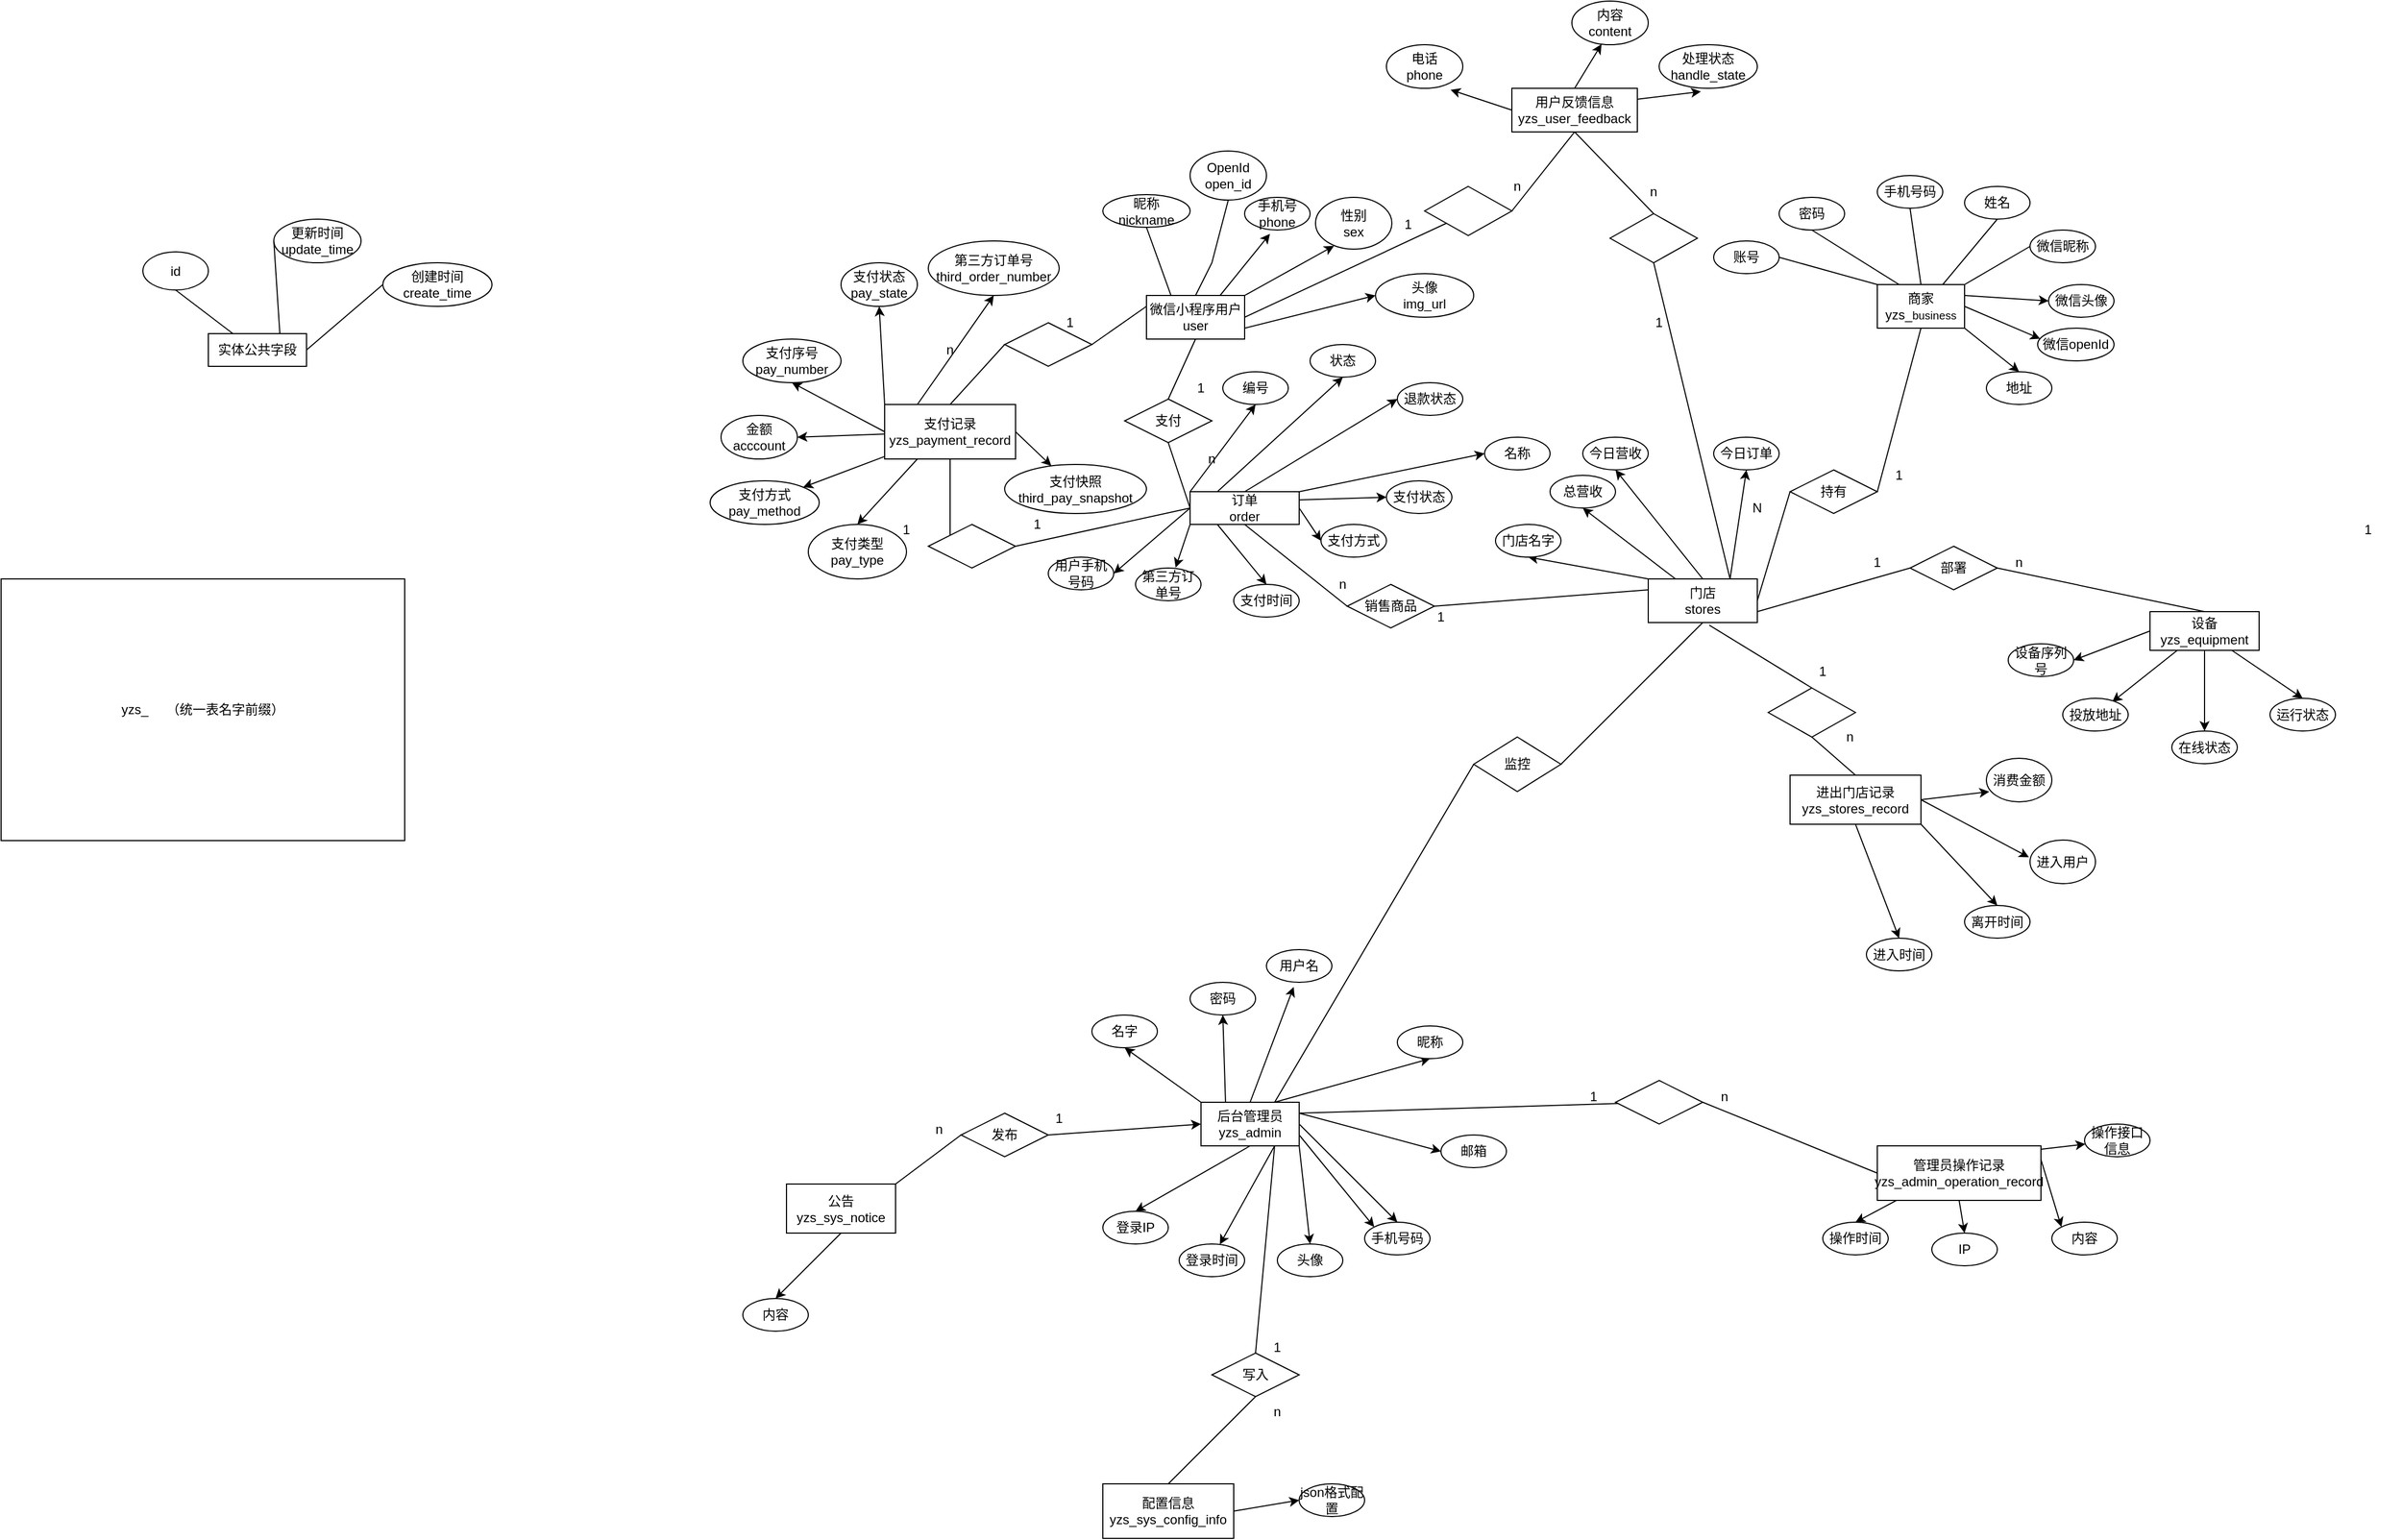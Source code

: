 <mxfile version="20.8.16" type="github">
  <diagram name="第 1 页" id="A3p9L7lCMfjLEqMclQ3G">
    <mxGraphModel dx="2515" dy="1539" grid="1" gridSize="10" guides="1" tooltips="1" connect="1" arrows="1" fold="1" page="1" pageScale="1" pageWidth="827" pageHeight="1169" math="0" shadow="0">
      <root>
        <mxCell id="0" />
        <mxCell id="1" parent="0" />
        <mxCell id="VAMhr6aVbt7RXQ_tJz3F-37" style="edgeStyle=none;rounded=0;orthogonalLoop=1;jettySize=auto;html=1;exitX=0.75;exitY=0;exitDx=0;exitDy=0;entryX=0.387;entryY=1.115;entryDx=0;entryDy=0;entryPerimeter=0;" edge="1" parent="1" source="B8yuCN5iTN1aVtVMiVQH-1" target="VAMhr6aVbt7RXQ_tJz3F-36">
          <mxGeometry relative="1" as="geometry" />
        </mxCell>
        <mxCell id="VAMhr6aVbt7RXQ_tJz3F-39" style="edgeStyle=none;rounded=0;orthogonalLoop=1;jettySize=auto;html=1;exitX=1;exitY=0.75;exitDx=0;exitDy=0;entryX=0;entryY=0.5;entryDx=0;entryDy=0;" edge="1" parent="1" source="B8yuCN5iTN1aVtVMiVQH-1" target="VAMhr6aVbt7RXQ_tJz3F-38">
          <mxGeometry relative="1" as="geometry" />
        </mxCell>
        <mxCell id="VAMhr6aVbt7RXQ_tJz3F-41" style="edgeStyle=none;rounded=0;orthogonalLoop=1;jettySize=auto;html=1;exitX=1;exitY=0;exitDx=0;exitDy=0;entryX=0.242;entryY=0.937;entryDx=0;entryDy=0;entryPerimeter=0;" edge="1" parent="1" source="B8yuCN5iTN1aVtVMiVQH-1" target="VAMhr6aVbt7RXQ_tJz3F-40">
          <mxGeometry relative="1" as="geometry" />
        </mxCell>
        <mxCell id="B8yuCN5iTN1aVtVMiVQH-1" value="微信小程序用户&lt;br&gt;user" style="rounded=0;whiteSpace=wrap;html=1;" parent="1" vertex="1">
          <mxGeometry y="130" width="90" height="40" as="geometry" />
        </mxCell>
        <mxCell id="B8yuCN5iTN1aVtVMiVQH-80" style="edgeStyle=none;rounded=0;orthogonalLoop=1;jettySize=auto;html=1;exitX=1;exitY=0.25;exitDx=0;exitDy=0;entryX=0;entryY=0.5;entryDx=0;entryDy=0;" parent="1" source="B8yuCN5iTN1aVtVMiVQH-3" target="B8yuCN5iTN1aVtVMiVQH-75" edge="1">
          <mxGeometry relative="1" as="geometry" />
        </mxCell>
        <mxCell id="B8yuCN5iTN1aVtVMiVQH-81" style="edgeStyle=none;rounded=0;orthogonalLoop=1;jettySize=auto;html=1;exitX=1;exitY=0.5;exitDx=0;exitDy=0;entryX=0.033;entryY=0.323;entryDx=0;entryDy=0;entryPerimeter=0;" parent="1" source="B8yuCN5iTN1aVtVMiVQH-3" target="B8yuCN5iTN1aVtVMiVQH-76" edge="1">
          <mxGeometry relative="1" as="geometry" />
        </mxCell>
        <mxCell id="B8yuCN5iTN1aVtVMiVQH-82" style="edgeStyle=none;rounded=0;orthogonalLoop=1;jettySize=auto;html=1;exitX=1;exitY=1;exitDx=0;exitDy=0;entryX=0.5;entryY=0;entryDx=0;entryDy=0;" parent="1" source="B8yuCN5iTN1aVtVMiVQH-3" target="B8yuCN5iTN1aVtVMiVQH-77" edge="1">
          <mxGeometry relative="1" as="geometry" />
        </mxCell>
        <mxCell id="B8yuCN5iTN1aVtVMiVQH-3" value="商家&lt;br&gt;yzs_&lt;span style=&quot;font-size: 10.286px;&quot;&gt;business&lt;/span&gt;" style="rounded=0;whiteSpace=wrap;html=1;" parent="1" vertex="1">
          <mxGeometry x="670" y="120" width="80" height="40" as="geometry" />
        </mxCell>
        <mxCell id="B8yuCN5iTN1aVtVMiVQH-83" style="edgeStyle=none;rounded=0;orthogonalLoop=1;jettySize=auto;html=1;exitX=0;exitY=0;exitDx=0;exitDy=0;entryX=0.5;entryY=1;entryDx=0;entryDy=0;" parent="1" source="B8yuCN5iTN1aVtVMiVQH-4" target="B8yuCN5iTN1aVtVMiVQH-84" edge="1">
          <mxGeometry relative="1" as="geometry">
            <mxPoint x="370" y="370" as="targetPoint" />
          </mxGeometry>
        </mxCell>
        <mxCell id="B8yuCN5iTN1aVtVMiVQH-85" style="edgeStyle=none;rounded=0;orthogonalLoop=1;jettySize=auto;html=1;exitX=0.25;exitY=0;exitDx=0;exitDy=0;entryX=0.5;entryY=1;entryDx=0;entryDy=0;" parent="1" source="B8yuCN5iTN1aVtVMiVQH-4" target="B8yuCN5iTN1aVtVMiVQH-86" edge="1">
          <mxGeometry relative="1" as="geometry">
            <mxPoint x="430" y="340" as="targetPoint" />
          </mxGeometry>
        </mxCell>
        <mxCell id="B8yuCN5iTN1aVtVMiVQH-88" style="edgeStyle=none;rounded=0;orthogonalLoop=1;jettySize=auto;html=1;exitX=0.5;exitY=0;exitDx=0;exitDy=0;entryX=0.5;entryY=1;entryDx=0;entryDy=0;" parent="1" source="B8yuCN5iTN1aVtVMiVQH-4" target="B8yuCN5iTN1aVtVMiVQH-87" edge="1">
          <mxGeometry relative="1" as="geometry" />
        </mxCell>
        <mxCell id="B8yuCN5iTN1aVtVMiVQH-90" style="edgeStyle=none;rounded=0;orthogonalLoop=1;jettySize=auto;html=1;exitX=0.75;exitY=0;exitDx=0;exitDy=0;entryX=0.5;entryY=1;entryDx=0;entryDy=0;" parent="1" source="B8yuCN5iTN1aVtVMiVQH-4" target="B8yuCN5iTN1aVtVMiVQH-89" edge="1">
          <mxGeometry relative="1" as="geometry" />
        </mxCell>
        <mxCell id="B8yuCN5iTN1aVtVMiVQH-4" value="门店&lt;br&gt;stores" style="rounded=0;whiteSpace=wrap;html=1;" parent="1" vertex="1">
          <mxGeometry x="460" y="390" width="100" height="40" as="geometry" />
        </mxCell>
        <mxCell id="B8yuCN5iTN1aVtVMiVQH-7" value="持有" style="rhombus;whiteSpace=wrap;html=1;" parent="1" vertex="1">
          <mxGeometry x="590" y="290" width="80" height="40" as="geometry" />
        </mxCell>
        <mxCell id="B8yuCN5iTN1aVtVMiVQH-20" value="" style="endArrow=none;html=1;rounded=0;entryX=0.5;entryY=1;entryDx=0;entryDy=0;exitX=1;exitY=0.5;exitDx=0;exitDy=0;" parent="1" source="B8yuCN5iTN1aVtVMiVQH-7" target="B8yuCN5iTN1aVtVMiVQH-3" edge="1">
          <mxGeometry width="50" height="50" relative="1" as="geometry">
            <mxPoint x="380" y="230" as="sourcePoint" />
            <mxPoint x="430" y="180" as="targetPoint" />
          </mxGeometry>
        </mxCell>
        <mxCell id="B8yuCN5iTN1aVtVMiVQH-21" value="" style="endArrow=none;html=1;rounded=0;entryX=0;entryY=0.5;entryDx=0;entryDy=0;exitX=1;exitY=0.5;exitDx=0;exitDy=0;" parent="1" source="B8yuCN5iTN1aVtVMiVQH-4" target="B8yuCN5iTN1aVtVMiVQH-7" edge="1">
          <mxGeometry width="50" height="50" relative="1" as="geometry">
            <mxPoint x="380" y="440" as="sourcePoint" />
            <mxPoint x="430" y="390" as="targetPoint" />
          </mxGeometry>
        </mxCell>
        <mxCell id="B8yuCN5iTN1aVtVMiVQH-22" value="1" style="text;html=1;strokeColor=none;fillColor=none;align=center;verticalAlign=middle;whiteSpace=wrap;rounded=0;" parent="1" vertex="1">
          <mxGeometry x="670" y="280" width="40" height="30" as="geometry" />
        </mxCell>
        <mxCell id="B8yuCN5iTN1aVtVMiVQH-23" value="N" style="text;html=1;strokeColor=none;fillColor=none;align=center;verticalAlign=middle;whiteSpace=wrap;rounded=0;" parent="1" vertex="1">
          <mxGeometry x="530" y="310" width="60" height="30" as="geometry" />
        </mxCell>
        <mxCell id="B8yuCN5iTN1aVtVMiVQH-257" style="edgeStyle=none;rounded=0;orthogonalLoop=1;jettySize=auto;html=1;exitX=0;exitY=0.5;exitDx=0;exitDy=0;entryX=1;entryY=0.5;entryDx=0;entryDy=0;" parent="1" source="B8yuCN5iTN1aVtVMiVQH-25" target="B8yuCN5iTN1aVtVMiVQH-254" edge="1">
          <mxGeometry relative="1" as="geometry" />
        </mxCell>
        <mxCell id="B8yuCN5iTN1aVtVMiVQH-258" style="edgeStyle=none;rounded=0;orthogonalLoop=1;jettySize=auto;html=1;exitX=0.25;exitY=1;exitDx=0;exitDy=0;entryX=0.756;entryY=0.111;entryDx=0;entryDy=0;entryPerimeter=0;" parent="1" source="B8yuCN5iTN1aVtVMiVQH-25" target="B8yuCN5iTN1aVtVMiVQH-255" edge="1">
          <mxGeometry relative="1" as="geometry" />
        </mxCell>
        <mxCell id="B8yuCN5iTN1aVtVMiVQH-259" style="edgeStyle=none;rounded=0;orthogonalLoop=1;jettySize=auto;html=1;entryX=0.5;entryY=0;entryDx=0;entryDy=0;" parent="1" source="B8yuCN5iTN1aVtVMiVQH-25" target="B8yuCN5iTN1aVtVMiVQH-256" edge="1">
          <mxGeometry relative="1" as="geometry" />
        </mxCell>
        <mxCell id="VAMhr6aVbt7RXQ_tJz3F-4" style="edgeStyle=none;rounded=0;orthogonalLoop=1;jettySize=auto;html=1;exitX=0.75;exitY=1;exitDx=0;exitDy=0;entryX=0.5;entryY=0;entryDx=0;entryDy=0;" edge="1" parent="1" source="B8yuCN5iTN1aVtVMiVQH-25" target="VAMhr6aVbt7RXQ_tJz3F-3">
          <mxGeometry relative="1" as="geometry" />
        </mxCell>
        <mxCell id="B8yuCN5iTN1aVtVMiVQH-25" value="设备&lt;br&gt;yzs_equipment" style="rounded=0;whiteSpace=wrap;html=1;" parent="1" vertex="1">
          <mxGeometry x="920" y="420" width="100" height="35.5" as="geometry" />
        </mxCell>
        <mxCell id="B8yuCN5iTN1aVtVMiVQH-27" value="部署" style="rhombus;whiteSpace=wrap;html=1;" parent="1" vertex="1">
          <mxGeometry x="700" y="360" width="80" height="40" as="geometry" />
        </mxCell>
        <mxCell id="B8yuCN5iTN1aVtVMiVQH-30" value="1" style="text;html=1;strokeColor=none;fillColor=none;align=center;verticalAlign=middle;whiteSpace=wrap;rounded=0;" parent="1" vertex="1">
          <mxGeometry x="1090" y="330" width="60" height="30" as="geometry" />
        </mxCell>
        <mxCell id="B8yuCN5iTN1aVtVMiVQH-32" value="id&lt;br&gt;" style="ellipse;whiteSpace=wrap;html=1;" parent="1" vertex="1">
          <mxGeometry x="-920" y="90" width="60" height="35" as="geometry" />
        </mxCell>
        <mxCell id="B8yuCN5iTN1aVtVMiVQH-33" style="edgeStyle=none;rounded=0;orthogonalLoop=1;jettySize=auto;html=1;entryX=0.5;entryY=1;entryDx=0;entryDy=0;" parent="1" source="B8yuCN5iTN1aVtVMiVQH-32" target="B8yuCN5iTN1aVtVMiVQH-32" edge="1">
          <mxGeometry relative="1" as="geometry" />
        </mxCell>
        <mxCell id="B8yuCN5iTN1aVtVMiVQH-34" value="" style="endArrow=none;html=1;rounded=0;exitX=0.5;exitY=1;exitDx=0;exitDy=0;entryX=0.25;entryY=0;entryDx=0;entryDy=0;" parent="1" source="B8yuCN5iTN1aVtVMiVQH-32" target="B8yuCN5iTN1aVtVMiVQH-78" edge="1">
          <mxGeometry width="50" height="50" relative="1" as="geometry">
            <mxPoint x="-170" y="185" as="sourcePoint" />
            <mxPoint x="-120" y="135" as="targetPoint" />
          </mxGeometry>
        </mxCell>
        <mxCell id="B8yuCN5iTN1aVtVMiVQH-35" value="昵称&lt;br&gt;nickname" style="ellipse;whiteSpace=wrap;html=1;" parent="1" vertex="1">
          <mxGeometry x="-40" y="37.5" width="80" height="30" as="geometry" />
        </mxCell>
        <mxCell id="B8yuCN5iTN1aVtVMiVQH-36" value="" style="endArrow=none;html=1;rounded=0;exitX=0.25;exitY=0;exitDx=0;exitDy=0;entryX=0.5;entryY=1;entryDx=0;entryDy=0;" parent="1" source="B8yuCN5iTN1aVtVMiVQH-1" edge="1" target="B8yuCN5iTN1aVtVMiVQH-35">
          <mxGeometry width="50" height="50" relative="1" as="geometry">
            <mxPoint x="-40" y="110" as="sourcePoint" />
            <mxPoint x="10" y="60" as="targetPoint" />
          </mxGeometry>
        </mxCell>
        <mxCell id="B8yuCN5iTN1aVtVMiVQH-37" value="OpenId&lt;br&gt;open_id" style="ellipse;whiteSpace=wrap;html=1;" parent="1" vertex="1">
          <mxGeometry x="40" y="-2.5" width="70" height="45" as="geometry" />
        </mxCell>
        <mxCell id="B8yuCN5iTN1aVtVMiVQH-39" value="" style="endArrow=none;html=1;rounded=0;exitX=0.5;exitY=0;exitDx=0;exitDy=0;entryX=0.5;entryY=1;entryDx=0;entryDy=0;" parent="1" source="B8yuCN5iTN1aVtVMiVQH-1" target="B8yuCN5iTN1aVtVMiVQH-37" edge="1">
          <mxGeometry width="50" height="50" relative="1" as="geometry">
            <mxPoint x="37.5" y="150" as="sourcePoint" />
            <mxPoint x="30" y="80" as="targetPoint" />
            <Array as="points">
              <mxPoint x="60" y="100" />
            </Array>
          </mxGeometry>
        </mxCell>
        <mxCell id="B8yuCN5iTN1aVtVMiVQH-45" value="创建时间&lt;br&gt;create_time" style="ellipse;whiteSpace=wrap;html=1;" parent="1" vertex="1">
          <mxGeometry x="-700" y="100" width="100" height="40" as="geometry" />
        </mxCell>
        <mxCell id="B8yuCN5iTN1aVtVMiVQH-46" value="" style="endArrow=none;html=1;rounded=0;exitX=1;exitY=0.5;exitDx=0;exitDy=0;entryX=0;entryY=0.5;entryDx=0;entryDy=0;" parent="1" source="B8yuCN5iTN1aVtVMiVQH-78" target="B8yuCN5iTN1aVtVMiVQH-45" edge="1">
          <mxGeometry width="50" height="50" relative="1" as="geometry">
            <mxPoint x="100" y="70" as="sourcePoint" />
            <mxPoint x="150" y="20" as="targetPoint" />
          </mxGeometry>
        </mxCell>
        <mxCell id="B8yuCN5iTN1aVtVMiVQH-48" value="更新时间&lt;br&gt;update_time" style="ellipse;whiteSpace=wrap;html=1;" parent="1" vertex="1">
          <mxGeometry x="-800" y="60" width="80" height="40" as="geometry" />
        </mxCell>
        <mxCell id="B8yuCN5iTN1aVtVMiVQH-49" value="" style="endArrow=none;html=1;rounded=0;exitX=0;exitY=0.5;exitDx=0;exitDy=0;entryX=0.75;entryY=1;entryDx=0;entryDy=0;" parent="1" source="B8yuCN5iTN1aVtVMiVQH-48" target="B8yuCN5iTN1aVtVMiVQH-78" edge="1">
          <mxGeometry width="50" height="50" relative="1" as="geometry">
            <mxPoint x="-380" y="215" as="sourcePoint" />
            <mxPoint x="-330" y="165" as="targetPoint" />
          </mxGeometry>
        </mxCell>
        <mxCell id="B8yuCN5iTN1aVtVMiVQH-61" value="账号" style="ellipse;whiteSpace=wrap;html=1;" parent="1" vertex="1">
          <mxGeometry x="520" y="80" width="60" height="30" as="geometry" />
        </mxCell>
        <mxCell id="B8yuCN5iTN1aVtVMiVQH-63" value="" style="endArrow=none;html=1;rounded=0;exitX=1;exitY=0.5;exitDx=0;exitDy=0;entryX=0;entryY=0;entryDx=0;entryDy=0;" parent="1" source="B8yuCN5iTN1aVtVMiVQH-61" target="B8yuCN5iTN1aVtVMiVQH-3" edge="1">
          <mxGeometry width="50" height="50" relative="1" as="geometry">
            <mxPoint x="600" y="100" as="sourcePoint" />
            <mxPoint x="650" y="50" as="targetPoint" />
          </mxGeometry>
        </mxCell>
        <mxCell id="B8yuCN5iTN1aVtVMiVQH-64" value="密码" style="ellipse;whiteSpace=wrap;html=1;" parent="1" vertex="1">
          <mxGeometry x="580" y="40" width="60" height="30" as="geometry" />
        </mxCell>
        <mxCell id="B8yuCN5iTN1aVtVMiVQH-65" value="" style="endArrow=none;html=1;rounded=0;entryX=0.25;entryY=0;entryDx=0;entryDy=0;exitX=0.5;exitY=1;exitDx=0;exitDy=0;" parent="1" source="B8yuCN5iTN1aVtVMiVQH-64" target="B8yuCN5iTN1aVtVMiVQH-3" edge="1">
          <mxGeometry width="50" height="50" relative="1" as="geometry">
            <mxPoint x="630" y="80" as="sourcePoint" />
            <mxPoint x="680" y="20" as="targetPoint" />
          </mxGeometry>
        </mxCell>
        <mxCell id="B8yuCN5iTN1aVtVMiVQH-70" value="手机号码" style="ellipse;whiteSpace=wrap;html=1;" parent="1" vertex="1">
          <mxGeometry x="670" y="20" width="60" height="30" as="geometry" />
        </mxCell>
        <mxCell id="B8yuCN5iTN1aVtVMiVQH-71" value="" style="endArrow=none;html=1;rounded=0;exitX=0.5;exitY=0;exitDx=0;exitDy=0;entryX=0.5;entryY=1;entryDx=0;entryDy=0;" parent="1" source="B8yuCN5iTN1aVtVMiVQH-3" target="B8yuCN5iTN1aVtVMiVQH-70" edge="1">
          <mxGeometry width="50" height="50" relative="1" as="geometry">
            <mxPoint x="650" y="100" as="sourcePoint" />
            <mxPoint x="680" y="60" as="targetPoint" />
          </mxGeometry>
        </mxCell>
        <mxCell id="B8yuCN5iTN1aVtVMiVQH-72" value="姓名" style="ellipse;whiteSpace=wrap;html=1;" parent="1" vertex="1">
          <mxGeometry x="750" y="30" width="60" height="30" as="geometry" />
        </mxCell>
        <mxCell id="B8yuCN5iTN1aVtVMiVQH-73" value="" style="endArrow=none;html=1;rounded=0;exitX=0.75;exitY=0;exitDx=0;exitDy=0;entryX=0.5;entryY=1;entryDx=0;entryDy=0;" parent="1" source="B8yuCN5iTN1aVtVMiVQH-3" target="B8yuCN5iTN1aVtVMiVQH-72" edge="1">
          <mxGeometry width="50" height="50" relative="1" as="geometry">
            <mxPoint x="760" y="140" as="sourcePoint" />
            <mxPoint x="810" y="90" as="targetPoint" />
          </mxGeometry>
        </mxCell>
        <mxCell id="B8yuCN5iTN1aVtVMiVQH-74" value="微信昵称" style="ellipse;whiteSpace=wrap;html=1;" parent="1" vertex="1">
          <mxGeometry x="810" y="70" width="60" height="30" as="geometry" />
        </mxCell>
        <mxCell id="B8yuCN5iTN1aVtVMiVQH-75" value="微信头像" style="ellipse;whiteSpace=wrap;html=1;" parent="1" vertex="1">
          <mxGeometry x="827" y="120" width="60" height="30" as="geometry" />
        </mxCell>
        <mxCell id="B8yuCN5iTN1aVtVMiVQH-76" value="微信openId" style="ellipse;whiteSpace=wrap;html=1;" parent="1" vertex="1">
          <mxGeometry x="817" y="160" width="70" height="30" as="geometry" />
        </mxCell>
        <mxCell id="B8yuCN5iTN1aVtVMiVQH-77" value="地址" style="ellipse;whiteSpace=wrap;html=1;" parent="1" vertex="1">
          <mxGeometry x="770" y="200" width="60" height="30" as="geometry" />
        </mxCell>
        <mxCell id="B8yuCN5iTN1aVtVMiVQH-78" value="实体公共字段" style="rounded=0;whiteSpace=wrap;html=1;" parent="1" vertex="1">
          <mxGeometry x="-860" y="165" width="90" height="30" as="geometry" />
        </mxCell>
        <mxCell id="B8yuCN5iTN1aVtVMiVQH-79" value="" style="endArrow=none;html=1;rounded=0;exitX=1;exitY=0;exitDx=0;exitDy=0;entryX=0;entryY=0.5;entryDx=0;entryDy=0;" parent="1" source="B8yuCN5iTN1aVtVMiVQH-3" target="B8yuCN5iTN1aVtVMiVQH-74" edge="1">
          <mxGeometry width="50" height="50" relative="1" as="geometry">
            <mxPoint x="760" y="160" as="sourcePoint" />
            <mxPoint x="810" y="110" as="targetPoint" />
          </mxGeometry>
        </mxCell>
        <mxCell id="B8yuCN5iTN1aVtVMiVQH-84" value="门店名字" style="ellipse;whiteSpace=wrap;html=1;" parent="1" vertex="1">
          <mxGeometry x="320" y="340" width="60" height="30" as="geometry" />
        </mxCell>
        <mxCell id="B8yuCN5iTN1aVtVMiVQH-86" value="总营收" style="ellipse;whiteSpace=wrap;html=1;" parent="1" vertex="1">
          <mxGeometry x="370" y="295" width="60" height="30" as="geometry" />
        </mxCell>
        <mxCell id="B8yuCN5iTN1aVtVMiVQH-87" value="今日营收" style="ellipse;whiteSpace=wrap;html=1;" parent="1" vertex="1">
          <mxGeometry x="400" y="260" width="60" height="30" as="geometry" />
        </mxCell>
        <mxCell id="B8yuCN5iTN1aVtVMiVQH-89" value="今日订单" style="ellipse;whiteSpace=wrap;html=1;" parent="1" vertex="1">
          <mxGeometry x="520" y="260" width="60" height="30" as="geometry" />
        </mxCell>
        <mxCell id="B8yuCN5iTN1aVtVMiVQH-105" style="edgeStyle=none;rounded=0;orthogonalLoop=1;jettySize=auto;html=1;exitX=0.25;exitY=0;exitDx=0;exitDy=0;entryX=0.5;entryY=1;entryDx=0;entryDy=0;" parent="1" source="B8yuCN5iTN1aVtVMiVQH-100" target="B8yuCN5iTN1aVtVMiVQH-104" edge="1">
          <mxGeometry relative="1" as="geometry" />
        </mxCell>
        <mxCell id="B8yuCN5iTN1aVtVMiVQH-106" style="edgeStyle=none;rounded=0;orthogonalLoop=1;jettySize=auto;html=1;exitX=0.5;exitY=0;exitDx=0;exitDy=0;entryX=0.416;entryY=1.141;entryDx=0;entryDy=0;entryPerimeter=0;" parent="1" source="B8yuCN5iTN1aVtVMiVQH-100" target="B8yuCN5iTN1aVtVMiVQH-101" edge="1">
          <mxGeometry relative="1" as="geometry" />
        </mxCell>
        <mxCell id="B8yuCN5iTN1aVtVMiVQH-107" style="edgeStyle=none;rounded=0;orthogonalLoop=1;jettySize=auto;html=1;exitX=0.75;exitY=0;exitDx=0;exitDy=0;entryX=0.5;entryY=1;entryDx=0;entryDy=0;" parent="1" source="B8yuCN5iTN1aVtVMiVQH-100" target="B8yuCN5iTN1aVtVMiVQH-102" edge="1">
          <mxGeometry relative="1" as="geometry" />
        </mxCell>
        <mxCell id="B8yuCN5iTN1aVtVMiVQH-109" style="edgeStyle=none;rounded=0;orthogonalLoop=1;jettySize=auto;html=1;exitX=1;exitY=0.25;exitDx=0;exitDy=0;entryX=0;entryY=0.5;entryDx=0;entryDy=0;" parent="1" source="B8yuCN5iTN1aVtVMiVQH-100" target="B8yuCN5iTN1aVtVMiVQH-108" edge="1">
          <mxGeometry relative="1" as="geometry" />
        </mxCell>
        <mxCell id="B8yuCN5iTN1aVtVMiVQH-115" style="edgeStyle=none;rounded=0;orthogonalLoop=1;jettySize=auto;html=1;exitX=1;exitY=0.5;exitDx=0;exitDy=0;entryX=0.5;entryY=0;entryDx=0;entryDy=0;" parent="1" source="B8yuCN5iTN1aVtVMiVQH-100" target="B8yuCN5iTN1aVtVMiVQH-110" edge="1">
          <mxGeometry relative="1" as="geometry" />
        </mxCell>
        <mxCell id="B8yuCN5iTN1aVtVMiVQH-116" style="edgeStyle=none;rounded=0;orthogonalLoop=1;jettySize=auto;html=1;exitX=1;exitY=0.75;exitDx=0;exitDy=0;entryX=0;entryY=0;entryDx=0;entryDy=0;" parent="1" source="B8yuCN5iTN1aVtVMiVQH-100" target="B8yuCN5iTN1aVtVMiVQH-110" edge="1">
          <mxGeometry relative="1" as="geometry" />
        </mxCell>
        <mxCell id="B8yuCN5iTN1aVtVMiVQH-117" style="edgeStyle=none;rounded=0;orthogonalLoop=1;jettySize=auto;html=1;exitX=1;exitY=1;exitDx=0;exitDy=0;entryX=0.5;entryY=0;entryDx=0;entryDy=0;" parent="1" source="B8yuCN5iTN1aVtVMiVQH-100" target="B8yuCN5iTN1aVtVMiVQH-112" edge="1">
          <mxGeometry relative="1" as="geometry" />
        </mxCell>
        <mxCell id="B8yuCN5iTN1aVtVMiVQH-118" style="edgeStyle=none;rounded=0;orthogonalLoop=1;jettySize=auto;html=1;exitX=0.75;exitY=1;exitDx=0;exitDy=0;entryX=0.621;entryY=0.014;entryDx=0;entryDy=0;entryPerimeter=0;" parent="1" source="B8yuCN5iTN1aVtVMiVQH-100" target="B8yuCN5iTN1aVtVMiVQH-113" edge="1">
          <mxGeometry relative="1" as="geometry" />
        </mxCell>
        <mxCell id="B8yuCN5iTN1aVtVMiVQH-119" style="edgeStyle=none;rounded=0;orthogonalLoop=1;jettySize=auto;html=1;exitX=0.5;exitY=1;exitDx=0;exitDy=0;entryX=0.5;entryY=0;entryDx=0;entryDy=0;" parent="1" source="B8yuCN5iTN1aVtVMiVQH-100" target="B8yuCN5iTN1aVtVMiVQH-114" edge="1">
          <mxGeometry relative="1" as="geometry" />
        </mxCell>
        <mxCell id="B8yuCN5iTN1aVtVMiVQH-122" style="edgeStyle=none;rounded=0;orthogonalLoop=1;jettySize=auto;html=1;exitX=0;exitY=0;exitDx=0;exitDy=0;entryX=0.5;entryY=1;entryDx=0;entryDy=0;" parent="1" source="B8yuCN5iTN1aVtVMiVQH-100" target="B8yuCN5iTN1aVtVMiVQH-121" edge="1">
          <mxGeometry relative="1" as="geometry" />
        </mxCell>
        <mxCell id="B8yuCN5iTN1aVtVMiVQH-100" value="后台管理员&lt;br&gt;yzs_admin" style="rounded=0;whiteSpace=wrap;html=1;" parent="1" vertex="1">
          <mxGeometry x="50" y="870" width="90" height="40" as="geometry" />
        </mxCell>
        <mxCell id="B8yuCN5iTN1aVtVMiVQH-101" value="用户名" style="ellipse;whiteSpace=wrap;html=1;" parent="1" vertex="1">
          <mxGeometry x="110" y="730" width="60" height="30" as="geometry" />
        </mxCell>
        <mxCell id="B8yuCN5iTN1aVtVMiVQH-102" value="昵称" style="ellipse;whiteSpace=wrap;html=1;" parent="1" vertex="1">
          <mxGeometry x="230" y="800" width="60" height="30" as="geometry" />
        </mxCell>
        <mxCell id="B8yuCN5iTN1aVtVMiVQH-104" value="密码" style="ellipse;whiteSpace=wrap;html=1;" parent="1" vertex="1">
          <mxGeometry x="40" y="760" width="60" height="30" as="geometry" />
        </mxCell>
        <mxCell id="B8yuCN5iTN1aVtVMiVQH-108" value="邮箱" style="ellipse;whiteSpace=wrap;html=1;" parent="1" vertex="1">
          <mxGeometry x="270" y="900" width="60" height="30" as="geometry" />
        </mxCell>
        <mxCell id="B8yuCN5iTN1aVtVMiVQH-110" value="手机号码" style="ellipse;whiteSpace=wrap;html=1;" parent="1" vertex="1">
          <mxGeometry x="200" y="980" width="60" height="30" as="geometry" />
        </mxCell>
        <mxCell id="B8yuCN5iTN1aVtVMiVQH-112" value="头像" style="ellipse;whiteSpace=wrap;html=1;" parent="1" vertex="1">
          <mxGeometry x="120" y="1000" width="60" height="30" as="geometry" />
        </mxCell>
        <mxCell id="B8yuCN5iTN1aVtVMiVQH-113" value="登录时间" style="ellipse;whiteSpace=wrap;html=1;" parent="1" vertex="1">
          <mxGeometry x="30" y="1000" width="60" height="30" as="geometry" />
        </mxCell>
        <mxCell id="B8yuCN5iTN1aVtVMiVQH-114" value="登录IP" style="ellipse;whiteSpace=wrap;html=1;" parent="1" vertex="1">
          <mxGeometry x="-40" y="970" width="60" height="30" as="geometry" />
        </mxCell>
        <mxCell id="B8yuCN5iTN1aVtVMiVQH-121" value="名字" style="ellipse;whiteSpace=wrap;html=1;" parent="1" vertex="1">
          <mxGeometry x="-50" y="790" width="60" height="30" as="geometry" />
        </mxCell>
        <mxCell id="B8yuCN5iTN1aVtVMiVQH-148" style="edgeStyle=none;rounded=0;orthogonalLoop=1;jettySize=auto;html=1;exitX=0;exitY=0;exitDx=0;exitDy=0;entryX=0.5;entryY=1;entryDx=0;entryDy=0;" parent="1" source="B8yuCN5iTN1aVtVMiVQH-123" target="B8yuCN5iTN1aVtVMiVQH-139" edge="1">
          <mxGeometry relative="1" as="geometry" />
        </mxCell>
        <mxCell id="B8yuCN5iTN1aVtVMiVQH-149" style="edgeStyle=none;rounded=0;orthogonalLoop=1;jettySize=auto;html=1;exitX=0.25;exitY=0;exitDx=0;exitDy=0;entryX=0.5;entryY=1;entryDx=0;entryDy=0;" parent="1" source="B8yuCN5iTN1aVtVMiVQH-123" target="B8yuCN5iTN1aVtVMiVQH-140" edge="1">
          <mxGeometry relative="1" as="geometry" />
        </mxCell>
        <mxCell id="B8yuCN5iTN1aVtVMiVQH-150" style="edgeStyle=none;rounded=0;orthogonalLoop=1;jettySize=auto;html=1;exitX=0.5;exitY=0;exitDx=0;exitDy=0;entryX=0;entryY=0.5;entryDx=0;entryDy=0;" parent="1" source="B8yuCN5iTN1aVtVMiVQH-123" target="B8yuCN5iTN1aVtVMiVQH-141" edge="1">
          <mxGeometry relative="1" as="geometry" />
        </mxCell>
        <mxCell id="B8yuCN5iTN1aVtVMiVQH-151" style="edgeStyle=none;rounded=0;orthogonalLoop=1;jettySize=auto;html=1;exitX=1;exitY=0;exitDx=0;exitDy=0;entryX=0;entryY=0.5;entryDx=0;entryDy=0;" parent="1" source="B8yuCN5iTN1aVtVMiVQH-123" target="B8yuCN5iTN1aVtVMiVQH-142" edge="1">
          <mxGeometry relative="1" as="geometry" />
        </mxCell>
        <mxCell id="B8yuCN5iTN1aVtVMiVQH-152" style="edgeStyle=none;rounded=0;orthogonalLoop=1;jettySize=auto;html=1;exitX=1;exitY=0.25;exitDx=0;exitDy=0;entryX=0;entryY=0.5;entryDx=0;entryDy=0;" parent="1" source="B8yuCN5iTN1aVtVMiVQH-123" target="B8yuCN5iTN1aVtVMiVQH-143" edge="1">
          <mxGeometry relative="1" as="geometry" />
        </mxCell>
        <mxCell id="B8yuCN5iTN1aVtVMiVQH-153" style="edgeStyle=none;rounded=0;orthogonalLoop=1;jettySize=auto;html=1;exitX=1;exitY=0.5;exitDx=0;exitDy=0;entryX=0;entryY=0.5;entryDx=0;entryDy=0;" parent="1" source="B8yuCN5iTN1aVtVMiVQH-123" target="B8yuCN5iTN1aVtVMiVQH-144" edge="1">
          <mxGeometry relative="1" as="geometry" />
        </mxCell>
        <mxCell id="B8yuCN5iTN1aVtVMiVQH-154" style="edgeStyle=none;rounded=0;orthogonalLoop=1;jettySize=auto;html=1;exitX=0.25;exitY=1;exitDx=0;exitDy=0;entryX=0.5;entryY=0;entryDx=0;entryDy=0;" parent="1" source="B8yuCN5iTN1aVtVMiVQH-123" target="B8yuCN5iTN1aVtVMiVQH-145" edge="1">
          <mxGeometry relative="1" as="geometry" />
        </mxCell>
        <mxCell id="B8yuCN5iTN1aVtVMiVQH-156" style="edgeStyle=none;rounded=0;orthogonalLoop=1;jettySize=auto;html=1;exitX=0;exitY=0.5;exitDx=0;exitDy=0;entryX=1;entryY=0.5;entryDx=0;entryDy=0;" parent="1" source="B8yuCN5iTN1aVtVMiVQH-123" target="B8yuCN5iTN1aVtVMiVQH-147" edge="1">
          <mxGeometry relative="1" as="geometry" />
        </mxCell>
        <mxCell id="B8yuCN5iTN1aVtVMiVQH-157" style="edgeStyle=none;rounded=0;orthogonalLoop=1;jettySize=auto;html=1;exitX=0;exitY=1;exitDx=0;exitDy=0;entryX=0.612;entryY=-0.013;entryDx=0;entryDy=0;entryPerimeter=0;" parent="1" source="B8yuCN5iTN1aVtVMiVQH-123" target="B8yuCN5iTN1aVtVMiVQH-146" edge="1">
          <mxGeometry relative="1" as="geometry" />
        </mxCell>
        <mxCell id="B8yuCN5iTN1aVtVMiVQH-123" value="订单&lt;br&gt;order" style="rounded=0;whiteSpace=wrap;html=1;" parent="1" vertex="1">
          <mxGeometry x="40" y="310" width="100" height="30" as="geometry" />
        </mxCell>
        <mxCell id="B8yuCN5iTN1aVtVMiVQH-124" value="支付" style="rhombus;whiteSpace=wrap;html=1;" parent="1" vertex="1">
          <mxGeometry x="-20" y="225" width="80" height="40" as="geometry" />
        </mxCell>
        <mxCell id="B8yuCN5iTN1aVtVMiVQH-125" value="" style="endArrow=none;html=1;rounded=0;entryX=0.5;entryY=1;entryDx=0;entryDy=0;exitX=0.5;exitY=0;exitDx=0;exitDy=0;" parent="1" source="B8yuCN5iTN1aVtVMiVQH-124" target="B8yuCN5iTN1aVtVMiVQH-1" edge="1">
          <mxGeometry width="50" height="50" relative="1" as="geometry">
            <mxPoint x="-20" y="220" as="sourcePoint" />
            <mxPoint x="30" y="170" as="targetPoint" />
          </mxGeometry>
        </mxCell>
        <mxCell id="B8yuCN5iTN1aVtVMiVQH-126" value="" style="endArrow=none;html=1;rounded=0;exitX=0.5;exitY=1;exitDx=0;exitDy=0;entryX=0;entryY=0.5;entryDx=0;entryDy=0;" parent="1" source="B8yuCN5iTN1aVtVMiVQH-124" target="B8yuCN5iTN1aVtVMiVQH-123" edge="1">
          <mxGeometry width="50" height="50" relative="1" as="geometry">
            <mxPoint x="140" y="280" as="sourcePoint" />
            <mxPoint x="190" y="230" as="targetPoint" />
          </mxGeometry>
        </mxCell>
        <mxCell id="B8yuCN5iTN1aVtVMiVQH-127" value="1" style="text;html=1;strokeColor=none;fillColor=none;align=center;verticalAlign=middle;whiteSpace=wrap;rounded=0;" parent="1" vertex="1">
          <mxGeometry x="20" y="200" width="60" height="30" as="geometry" />
        </mxCell>
        <mxCell id="B8yuCN5iTN1aVtVMiVQH-128" value="n" style="text;html=1;strokeColor=none;fillColor=none;align=center;verticalAlign=middle;whiteSpace=wrap;rounded=0;" parent="1" vertex="1">
          <mxGeometry x="30" y="265" width="60" height="30" as="geometry" />
        </mxCell>
        <mxCell id="B8yuCN5iTN1aVtVMiVQH-134" value="销售商品" style="rhombus;whiteSpace=wrap;html=1;" parent="1" vertex="1">
          <mxGeometry x="184" y="395" width="80" height="40" as="geometry" />
        </mxCell>
        <mxCell id="B8yuCN5iTN1aVtVMiVQH-135" value="" style="endArrow=none;html=1;rounded=0;entryX=0.5;entryY=1;entryDx=0;entryDy=0;exitX=0;exitY=0.5;exitDx=0;exitDy=0;" parent="1" source="B8yuCN5iTN1aVtVMiVQH-134" target="B8yuCN5iTN1aVtVMiVQH-123" edge="1">
          <mxGeometry width="50" height="50" relative="1" as="geometry">
            <mxPoint x="390" y="330" as="sourcePoint" />
            <mxPoint x="440" y="280" as="targetPoint" />
          </mxGeometry>
        </mxCell>
        <mxCell id="B8yuCN5iTN1aVtVMiVQH-136" value="" style="endArrow=none;html=1;rounded=0;entryX=1;entryY=0.5;entryDx=0;entryDy=0;exitX=0;exitY=0.25;exitDx=0;exitDy=0;" parent="1" source="B8yuCN5iTN1aVtVMiVQH-4" target="B8yuCN5iTN1aVtVMiVQH-134" edge="1">
          <mxGeometry width="50" height="50" relative="1" as="geometry">
            <mxPoint x="194" y="425" as="sourcePoint" />
            <mxPoint x="100.0" y="355" as="targetPoint" />
          </mxGeometry>
        </mxCell>
        <mxCell id="B8yuCN5iTN1aVtVMiVQH-137" value="1" style="text;html=1;strokeColor=none;fillColor=none;align=center;verticalAlign=middle;whiteSpace=wrap;rounded=0;" parent="1" vertex="1">
          <mxGeometry x="240" y="410" width="60" height="30" as="geometry" />
        </mxCell>
        <mxCell id="B8yuCN5iTN1aVtVMiVQH-138" value="n" style="text;html=1;strokeColor=none;fillColor=none;align=center;verticalAlign=middle;whiteSpace=wrap;rounded=0;" parent="1" vertex="1">
          <mxGeometry x="150" y="380" width="60" height="30" as="geometry" />
        </mxCell>
        <mxCell id="B8yuCN5iTN1aVtVMiVQH-139" value="编号" style="ellipse;whiteSpace=wrap;html=1;" parent="1" vertex="1">
          <mxGeometry x="70" y="200" width="60" height="30" as="geometry" />
        </mxCell>
        <mxCell id="B8yuCN5iTN1aVtVMiVQH-140" value="状态" style="ellipse;whiteSpace=wrap;html=1;" parent="1" vertex="1">
          <mxGeometry x="150" y="175" width="60" height="30" as="geometry" />
        </mxCell>
        <mxCell id="B8yuCN5iTN1aVtVMiVQH-141" value="退款状态" style="ellipse;whiteSpace=wrap;html=1;" parent="1" vertex="1">
          <mxGeometry x="230" y="210" width="60" height="30" as="geometry" />
        </mxCell>
        <mxCell id="B8yuCN5iTN1aVtVMiVQH-142" value="名称" style="ellipse;whiteSpace=wrap;html=1;" parent="1" vertex="1">
          <mxGeometry x="310" y="260" width="60" height="30" as="geometry" />
        </mxCell>
        <mxCell id="B8yuCN5iTN1aVtVMiVQH-143" value="支付状态" style="ellipse;whiteSpace=wrap;html=1;" parent="1" vertex="1">
          <mxGeometry x="220" y="300" width="60" height="30" as="geometry" />
        </mxCell>
        <mxCell id="B8yuCN5iTN1aVtVMiVQH-144" value="支付方式" style="ellipse;whiteSpace=wrap;html=1;" parent="1" vertex="1">
          <mxGeometry x="160" y="340" width="60" height="30" as="geometry" />
        </mxCell>
        <mxCell id="B8yuCN5iTN1aVtVMiVQH-145" value="支付时间" style="ellipse;whiteSpace=wrap;html=1;" parent="1" vertex="1">
          <mxGeometry x="80" y="395" width="60" height="30" as="geometry" />
        </mxCell>
        <mxCell id="B8yuCN5iTN1aVtVMiVQH-146" value="第三方订单号" style="ellipse;whiteSpace=wrap;html=1;" parent="1" vertex="1">
          <mxGeometry x="-10" y="380" width="60" height="30" as="geometry" />
        </mxCell>
        <mxCell id="B8yuCN5iTN1aVtVMiVQH-147" value="用户手机号码" style="ellipse;whiteSpace=wrap;html=1;" parent="1" vertex="1">
          <mxGeometry x="-90" y="370" width="60" height="30" as="geometry" />
        </mxCell>
        <mxCell id="B8yuCN5iTN1aVtVMiVQH-164" style="edgeStyle=none;rounded=0;orthogonalLoop=1;jettySize=auto;html=1;exitX=1;exitY=0.5;exitDx=0;exitDy=0;entryX=-0.017;entryY=0.394;entryDx=0;entryDy=0;entryPerimeter=0;" parent="1" source="B8yuCN5iTN1aVtVMiVQH-159" target="B8yuCN5iTN1aVtVMiVQH-163" edge="1">
          <mxGeometry relative="1" as="geometry" />
        </mxCell>
        <mxCell id="B8yuCN5iTN1aVtVMiVQH-165" style="edgeStyle=none;rounded=0;orthogonalLoop=1;jettySize=auto;html=1;exitX=1;exitY=1;exitDx=0;exitDy=0;entryX=0.5;entryY=0;entryDx=0;entryDy=0;" parent="1" source="B8yuCN5iTN1aVtVMiVQH-159" target="B8yuCN5iTN1aVtVMiVQH-162" edge="1">
          <mxGeometry relative="1" as="geometry" />
        </mxCell>
        <mxCell id="B8yuCN5iTN1aVtVMiVQH-166" style="edgeStyle=none;rounded=0;orthogonalLoop=1;jettySize=auto;html=1;exitX=0.5;exitY=1;exitDx=0;exitDy=0;entryX=0.5;entryY=0;entryDx=0;entryDy=0;" parent="1" source="B8yuCN5iTN1aVtVMiVQH-159" target="B8yuCN5iTN1aVtVMiVQH-160" edge="1">
          <mxGeometry relative="1" as="geometry" />
        </mxCell>
        <mxCell id="B8yuCN5iTN1aVtVMiVQH-168" style="edgeStyle=none;rounded=0;orthogonalLoop=1;jettySize=auto;html=1;exitX=1;exitY=0.5;exitDx=0;exitDy=0;entryX=0.043;entryY=0.766;entryDx=0;entryDy=0;entryPerimeter=0;" parent="1" source="B8yuCN5iTN1aVtVMiVQH-159" target="B8yuCN5iTN1aVtVMiVQH-167" edge="1">
          <mxGeometry relative="1" as="geometry" />
        </mxCell>
        <mxCell id="B8yuCN5iTN1aVtVMiVQH-159" value="进出门店记录&lt;br&gt;yzs_stores_record" style="rounded=0;whiteSpace=wrap;html=1;" parent="1" vertex="1">
          <mxGeometry x="590" y="570" width="120" height="45" as="geometry" />
        </mxCell>
        <mxCell id="B8yuCN5iTN1aVtVMiVQH-160" value="进入时间" style="ellipse;whiteSpace=wrap;html=1;" parent="1" vertex="1">
          <mxGeometry x="660" y="719.5" width="60" height="30" as="geometry" />
        </mxCell>
        <mxCell id="B8yuCN5iTN1aVtVMiVQH-162" value="离开时间" style="ellipse;whiteSpace=wrap;html=1;" parent="1" vertex="1">
          <mxGeometry x="750" y="689.5" width="60" height="30" as="geometry" />
        </mxCell>
        <mxCell id="B8yuCN5iTN1aVtVMiVQH-163" value="进入用户" style="ellipse;whiteSpace=wrap;html=1;" parent="1" vertex="1">
          <mxGeometry x="810" y="629.5" width="60" height="40" as="geometry" />
        </mxCell>
        <mxCell id="B8yuCN5iTN1aVtVMiVQH-167" value="消费金额" style="ellipse;whiteSpace=wrap;html=1;" parent="1" vertex="1">
          <mxGeometry x="770" y="554.5" width="60" height="40" as="geometry" />
        </mxCell>
        <mxCell id="B8yuCN5iTN1aVtVMiVQH-178" style="edgeStyle=none;rounded=0;orthogonalLoop=1;jettySize=auto;html=1;" parent="1" target="B8yuCN5iTN1aVtVMiVQH-172" edge="1">
          <mxGeometry relative="1" as="geometry">
            <mxPoint x="760" y="920" as="sourcePoint" />
          </mxGeometry>
        </mxCell>
        <mxCell id="B8yuCN5iTN1aVtVMiVQH-179" style="edgeStyle=none;rounded=0;orthogonalLoop=1;jettySize=auto;html=1;exitX=1;exitY=0.25;exitDx=0;exitDy=0;entryX=0;entryY=0;entryDx=0;entryDy=0;" parent="1" source="B8yuCN5iTN1aVtVMiVQH-169" target="B8yuCN5iTN1aVtVMiVQH-173" edge="1">
          <mxGeometry relative="1" as="geometry" />
        </mxCell>
        <mxCell id="B8yuCN5iTN1aVtVMiVQH-180" style="edgeStyle=none;rounded=0;orthogonalLoop=1;jettySize=auto;html=1;entryX=0.5;entryY=0;entryDx=0;entryDy=0;" parent="1" target="B8yuCN5iTN1aVtVMiVQH-175" edge="1">
          <mxGeometry relative="1" as="geometry">
            <mxPoint x="725" y="940" as="sourcePoint" />
          </mxGeometry>
        </mxCell>
        <mxCell id="B8yuCN5iTN1aVtVMiVQH-181" style="edgeStyle=none;rounded=0;orthogonalLoop=1;jettySize=auto;html=1;exitX=0.5;exitY=1;exitDx=0;exitDy=0;entryX=0.5;entryY=0;entryDx=0;entryDy=0;" parent="1" source="B8yuCN5iTN1aVtVMiVQH-169" target="B8yuCN5iTN1aVtVMiVQH-174" edge="1">
          <mxGeometry relative="1" as="geometry" />
        </mxCell>
        <mxCell id="B8yuCN5iTN1aVtVMiVQH-169" value="管理员操作记录&lt;br&gt;yzs_admin_operation_record" style="rounded=0;whiteSpace=wrap;html=1;" parent="1" vertex="1">
          <mxGeometry x="670" y="910" width="150" height="50" as="geometry" />
        </mxCell>
        <mxCell id="B8yuCN5iTN1aVtVMiVQH-172" value="操作接口信息" style="ellipse;whiteSpace=wrap;html=1;" parent="1" vertex="1">
          <mxGeometry x="860" y="890" width="60" height="30" as="geometry" />
        </mxCell>
        <mxCell id="B8yuCN5iTN1aVtVMiVQH-173" value="内容" style="ellipse;whiteSpace=wrap;html=1;" parent="1" vertex="1">
          <mxGeometry x="830" y="980" width="60" height="30" as="geometry" />
        </mxCell>
        <mxCell id="B8yuCN5iTN1aVtVMiVQH-174" value="IP" style="ellipse;whiteSpace=wrap;html=1;" parent="1" vertex="1">
          <mxGeometry x="720" y="990" width="60" height="30" as="geometry" />
        </mxCell>
        <mxCell id="B8yuCN5iTN1aVtVMiVQH-175" value="操作时间" style="ellipse;whiteSpace=wrap;html=1;" parent="1" vertex="1">
          <mxGeometry x="620" y="980" width="60" height="30" as="geometry" />
        </mxCell>
        <mxCell id="B8yuCN5iTN1aVtVMiVQH-182" style="edgeStyle=none;rounded=0;orthogonalLoop=1;jettySize=auto;html=1;exitX=0;exitY=0;exitDx=0;exitDy=0;" parent="1" source="B8yuCN5iTN1aVtVMiVQH-124" target="B8yuCN5iTN1aVtVMiVQH-124" edge="1">
          <mxGeometry relative="1" as="geometry" />
        </mxCell>
        <mxCell id="B8yuCN5iTN1aVtVMiVQH-204" style="edgeStyle=none;rounded=0;orthogonalLoop=1;jettySize=auto;html=1;exitX=0.25;exitY=0;exitDx=0;exitDy=0;entryX=0.5;entryY=1;entryDx=0;entryDy=0;" parent="1" source="B8yuCN5iTN1aVtVMiVQH-183" target="B8yuCN5iTN1aVtVMiVQH-202" edge="1">
          <mxGeometry relative="1" as="geometry" />
        </mxCell>
        <mxCell id="B8yuCN5iTN1aVtVMiVQH-205" style="edgeStyle=none;rounded=0;orthogonalLoop=1;jettySize=auto;html=1;exitX=0;exitY=0;exitDx=0;exitDy=0;entryX=0.5;entryY=1;entryDx=0;entryDy=0;" parent="1" source="B8yuCN5iTN1aVtVMiVQH-183" target="B8yuCN5iTN1aVtVMiVQH-201" edge="1">
          <mxGeometry relative="1" as="geometry" />
        </mxCell>
        <mxCell id="B8yuCN5iTN1aVtVMiVQH-206" style="edgeStyle=none;rounded=0;orthogonalLoop=1;jettySize=auto;html=1;exitX=0;exitY=0.5;exitDx=0;exitDy=0;entryX=0.5;entryY=1;entryDx=0;entryDy=0;" parent="1" source="B8yuCN5iTN1aVtVMiVQH-183" target="B8yuCN5iTN1aVtVMiVQH-195" edge="1">
          <mxGeometry relative="1" as="geometry" />
        </mxCell>
        <mxCell id="B8yuCN5iTN1aVtVMiVQH-208" style="edgeStyle=none;rounded=0;orthogonalLoop=1;jettySize=auto;html=1;entryX=1;entryY=0.5;entryDx=0;entryDy=0;" parent="1" source="B8yuCN5iTN1aVtVMiVQH-183" target="B8yuCN5iTN1aVtVMiVQH-197" edge="1">
          <mxGeometry relative="1" as="geometry" />
        </mxCell>
        <mxCell id="B8yuCN5iTN1aVtVMiVQH-209" style="edgeStyle=none;rounded=0;orthogonalLoop=1;jettySize=auto;html=1;entryX=1;entryY=0;entryDx=0;entryDy=0;" parent="1" source="B8yuCN5iTN1aVtVMiVQH-183" target="B8yuCN5iTN1aVtVMiVQH-198" edge="1">
          <mxGeometry relative="1" as="geometry" />
        </mxCell>
        <mxCell id="B8yuCN5iTN1aVtVMiVQH-210" style="edgeStyle=none;rounded=0;orthogonalLoop=1;jettySize=auto;html=1;exitX=0.25;exitY=1;exitDx=0;exitDy=0;entryX=0.5;entryY=0;entryDx=0;entryDy=0;" parent="1" source="B8yuCN5iTN1aVtVMiVQH-183" target="B8yuCN5iTN1aVtVMiVQH-199" edge="1">
          <mxGeometry relative="1" as="geometry" />
        </mxCell>
        <mxCell id="B8yuCN5iTN1aVtVMiVQH-211" style="edgeStyle=none;rounded=0;orthogonalLoop=1;jettySize=auto;html=1;exitX=1;exitY=0.5;exitDx=0;exitDy=0;" parent="1" source="B8yuCN5iTN1aVtVMiVQH-183" target="B8yuCN5iTN1aVtVMiVQH-203" edge="1">
          <mxGeometry relative="1" as="geometry">
            <mxPoint x="-222" y="275" as="sourcePoint" />
          </mxGeometry>
        </mxCell>
        <mxCell id="B8yuCN5iTN1aVtVMiVQH-183" value="支付记录&lt;br&gt;yzs_payment_record" style="rounded=0;whiteSpace=wrap;html=1;" parent="1" vertex="1">
          <mxGeometry x="-240" y="230" width="120" height="50" as="geometry" />
        </mxCell>
        <mxCell id="B8yuCN5iTN1aVtVMiVQH-184" value="" style="rhombus;whiteSpace=wrap;html=1;" parent="1" vertex="1">
          <mxGeometry x="-130" y="155" width="80" height="40" as="geometry" />
        </mxCell>
        <mxCell id="B8yuCN5iTN1aVtVMiVQH-187" value="1" style="text;html=1;strokeColor=none;fillColor=none;align=center;verticalAlign=middle;whiteSpace=wrap;rounded=0;" parent="1" vertex="1">
          <mxGeometry x="-100" y="140" width="60" height="30" as="geometry" />
        </mxCell>
        <mxCell id="B8yuCN5iTN1aVtVMiVQH-188" value="n" style="text;html=1;strokeColor=none;fillColor=none;align=center;verticalAlign=middle;whiteSpace=wrap;rounded=0;" parent="1" vertex="1">
          <mxGeometry x="-210" y="165" width="60" height="30" as="geometry" />
        </mxCell>
        <mxCell id="B8yuCN5iTN1aVtVMiVQH-189" value="" style="rhombus;whiteSpace=wrap;html=1;" parent="1" vertex="1">
          <mxGeometry x="-200" y="340" width="80" height="40" as="geometry" />
        </mxCell>
        <mxCell id="B8yuCN5iTN1aVtVMiVQH-192" value="1" style="text;html=1;strokeColor=none;fillColor=none;align=center;verticalAlign=middle;whiteSpace=wrap;rounded=0;" parent="1" vertex="1">
          <mxGeometry x="-250" y="330" width="60" height="30" as="geometry" />
        </mxCell>
        <mxCell id="B8yuCN5iTN1aVtVMiVQH-194" value="1" style="text;html=1;strokeColor=none;fillColor=none;align=center;verticalAlign=middle;whiteSpace=wrap;rounded=0;" parent="1" vertex="1">
          <mxGeometry x="-130" y="325" width="60" height="30" as="geometry" />
        </mxCell>
        <mxCell id="B8yuCN5iTN1aVtVMiVQH-195" value="支付序号&lt;br&gt;pay_number" style="ellipse;whiteSpace=wrap;html=1;" parent="1" vertex="1">
          <mxGeometry x="-370" y="170" width="90" height="40" as="geometry" />
        </mxCell>
        <mxCell id="B8yuCN5iTN1aVtVMiVQH-197" value="金额&lt;br&gt;acccount" style="ellipse;whiteSpace=wrap;html=1;" parent="1" vertex="1">
          <mxGeometry x="-390" y="240" width="70" height="40" as="geometry" />
        </mxCell>
        <mxCell id="B8yuCN5iTN1aVtVMiVQH-198" value="支付方式&lt;br&gt;pay_method" style="ellipse;whiteSpace=wrap;html=1;" parent="1" vertex="1">
          <mxGeometry x="-400" y="300" width="100" height="40" as="geometry" />
        </mxCell>
        <mxCell id="B8yuCN5iTN1aVtVMiVQH-199" value="支付类型&lt;br&gt;pay_type" style="ellipse;whiteSpace=wrap;html=1;" parent="1" vertex="1">
          <mxGeometry x="-310" y="340" width="90" height="50" as="geometry" />
        </mxCell>
        <mxCell id="B8yuCN5iTN1aVtVMiVQH-201" value="支付状态&lt;br&gt;pay_state" style="ellipse;whiteSpace=wrap;html=1;" parent="1" vertex="1">
          <mxGeometry x="-280" y="100" width="70" height="40" as="geometry" />
        </mxCell>
        <mxCell id="B8yuCN5iTN1aVtVMiVQH-202" value="第三方订单号&lt;br&gt;third_order_number" style="ellipse;whiteSpace=wrap;html=1;" parent="1" vertex="1">
          <mxGeometry x="-200" y="80" width="120" height="50" as="geometry" />
        </mxCell>
        <mxCell id="B8yuCN5iTN1aVtVMiVQH-203" value="支付快照&lt;br&gt;third_pay_snapshot" style="ellipse;whiteSpace=wrap;html=1;" parent="1" vertex="1">
          <mxGeometry x="-130" y="285" width="130" height="45" as="geometry" />
        </mxCell>
        <mxCell id="B8yuCN5iTN1aVtVMiVQH-240" style="edgeStyle=none;rounded=0;orthogonalLoop=1;jettySize=auto;html=1;exitX=0;exitY=0.5;exitDx=0;exitDy=0;entryX=0.84;entryY=1.034;entryDx=0;entryDy=0;entryPerimeter=0;" parent="1" source="B8yuCN5iTN1aVtVMiVQH-213" target="B8yuCN5iTN1aVtVMiVQH-229" edge="1">
          <mxGeometry relative="1" as="geometry" />
        </mxCell>
        <mxCell id="B8yuCN5iTN1aVtVMiVQH-242" style="edgeStyle=none;rounded=0;orthogonalLoop=1;jettySize=auto;html=1;exitX=0.5;exitY=0;exitDx=0;exitDy=0;entryX=0.388;entryY=0.989;entryDx=0;entryDy=0;entryPerimeter=0;" parent="1" source="B8yuCN5iTN1aVtVMiVQH-213" target="B8yuCN5iTN1aVtVMiVQH-238" edge="1">
          <mxGeometry relative="1" as="geometry" />
        </mxCell>
        <mxCell id="B8yuCN5iTN1aVtVMiVQH-243" style="edgeStyle=none;rounded=0;orthogonalLoop=1;jettySize=auto;html=1;exitX=1;exitY=0.25;exitDx=0;exitDy=0;entryX=0.426;entryY=1.074;entryDx=0;entryDy=0;entryPerimeter=0;" parent="1" source="B8yuCN5iTN1aVtVMiVQH-213" target="B8yuCN5iTN1aVtVMiVQH-239" edge="1">
          <mxGeometry relative="1" as="geometry" />
        </mxCell>
        <mxCell id="B8yuCN5iTN1aVtVMiVQH-213" value="用户反馈信息&lt;br&gt;yzs_user_feedback" style="rounded=0;whiteSpace=wrap;html=1;" parent="1" vertex="1">
          <mxGeometry x="335" y="-60" width="115" height="40" as="geometry" />
        </mxCell>
        <mxCell id="B8yuCN5iTN1aVtVMiVQH-214" value="" style="rhombus;whiteSpace=wrap;html=1;" parent="1" vertex="1">
          <mxGeometry x="570" y="490" width="80" height="45" as="geometry" />
        </mxCell>
        <mxCell id="B8yuCN5iTN1aVtVMiVQH-217" value="1" style="text;html=1;strokeColor=none;fillColor=none;align=center;verticalAlign=middle;whiteSpace=wrap;rounded=0;" parent="1" vertex="1">
          <mxGeometry x="590" y="460" width="60" height="30" as="geometry" />
        </mxCell>
        <mxCell id="B8yuCN5iTN1aVtVMiVQH-218" value="n" style="text;html=1;strokeColor=none;fillColor=none;align=center;verticalAlign=middle;whiteSpace=wrap;rounded=0;" parent="1" vertex="1">
          <mxGeometry x="615" y="520" width="60" height="30" as="geometry" />
        </mxCell>
        <mxCell id="B8yuCN5iTN1aVtVMiVQH-219" value="" style="rhombus;whiteSpace=wrap;html=1;" parent="1" vertex="1">
          <mxGeometry x="430" y="850" width="80" height="40" as="geometry" />
        </mxCell>
        <mxCell id="B8yuCN5iTN1aVtVMiVQH-222" value="1" style="text;html=1;strokeColor=none;fillColor=none;align=center;verticalAlign=middle;whiteSpace=wrap;rounded=0;" parent="1" vertex="1">
          <mxGeometry x="380" y="850" width="60" height="30" as="geometry" />
        </mxCell>
        <mxCell id="B8yuCN5iTN1aVtVMiVQH-224" value="n" style="text;html=1;strokeColor=none;fillColor=none;align=center;verticalAlign=middle;whiteSpace=wrap;rounded=0;" parent="1" vertex="1">
          <mxGeometry x="500" y="850" width="60" height="30" as="geometry" />
        </mxCell>
        <mxCell id="B8yuCN5iTN1aVtVMiVQH-226" value="" style="rhombus;whiteSpace=wrap;html=1;" parent="1" vertex="1">
          <mxGeometry x="255" y="30" width="80" height="45" as="geometry" />
        </mxCell>
        <mxCell id="B8yuCN5iTN1aVtVMiVQH-229" value="电话&lt;br&gt;phone" style="ellipse;whiteSpace=wrap;html=1;" parent="1" vertex="1">
          <mxGeometry x="220" y="-100" width="70" height="40" as="geometry" />
        </mxCell>
        <mxCell id="B8yuCN5iTN1aVtVMiVQH-230" value="" style="rhombus;whiteSpace=wrap;html=1;" parent="1" vertex="1">
          <mxGeometry x="425" y="55" width="80" height="45" as="geometry" />
        </mxCell>
        <mxCell id="B8yuCN5iTN1aVtVMiVQH-233" value="1" style="text;html=1;strokeColor=none;fillColor=none;align=center;verticalAlign=middle;whiteSpace=wrap;rounded=0;" parent="1" vertex="1">
          <mxGeometry x="210" y="50" width="60" height="30" as="geometry" />
        </mxCell>
        <mxCell id="B8yuCN5iTN1aVtVMiVQH-234" value="n" style="text;html=1;strokeColor=none;fillColor=none;align=center;verticalAlign=middle;whiteSpace=wrap;rounded=0;" parent="1" vertex="1">
          <mxGeometry x="310" y="15" width="60" height="30" as="geometry" />
        </mxCell>
        <mxCell id="B8yuCN5iTN1aVtVMiVQH-235" value="1" style="text;html=1;strokeColor=none;fillColor=none;align=center;verticalAlign=middle;whiteSpace=wrap;rounded=0;" parent="1" vertex="1">
          <mxGeometry x="440" y="140" width="60" height="30" as="geometry" />
        </mxCell>
        <mxCell id="B8yuCN5iTN1aVtVMiVQH-236" value="n" style="text;html=1;strokeColor=none;fillColor=none;align=center;verticalAlign=middle;whiteSpace=wrap;rounded=0;" parent="1" vertex="1">
          <mxGeometry x="435" y="20" width="60" height="30" as="geometry" />
        </mxCell>
        <mxCell id="B8yuCN5iTN1aVtVMiVQH-238" value="内容&lt;br&gt;content" style="ellipse;whiteSpace=wrap;html=1;" parent="1" vertex="1">
          <mxGeometry x="390" y="-140" width="70" height="40" as="geometry" />
        </mxCell>
        <mxCell id="B8yuCN5iTN1aVtVMiVQH-239" value="处理状态&lt;br&gt;handle_state" style="ellipse;whiteSpace=wrap;html=1;" parent="1" vertex="1">
          <mxGeometry x="470" y="-100" width="90" height="40" as="geometry" />
        </mxCell>
        <mxCell id="B8yuCN5iTN1aVtVMiVQH-253" style="edgeStyle=none;rounded=0;orthogonalLoop=1;jettySize=auto;html=1;exitX=0.5;exitY=1;exitDx=0;exitDy=0;entryX=0.5;entryY=0;entryDx=0;entryDy=0;" parent="1" source="B8yuCN5iTN1aVtVMiVQH-244" target="B8yuCN5iTN1aVtVMiVQH-251" edge="1">
          <mxGeometry relative="1" as="geometry" />
        </mxCell>
        <mxCell id="B8yuCN5iTN1aVtVMiVQH-244" value="公告&lt;br&gt;yzs_sys_notice" style="rounded=0;whiteSpace=wrap;html=1;" parent="1" vertex="1">
          <mxGeometry x="-330" y="945" width="100" height="45" as="geometry" />
        </mxCell>
        <mxCell id="B8yuCN5iTN1aVtVMiVQH-247" style="edgeStyle=none;rounded=0;orthogonalLoop=1;jettySize=auto;html=1;exitX=1;exitY=0.5;exitDx=0;exitDy=0;entryX=0;entryY=0.5;entryDx=0;entryDy=0;" parent="1" source="B8yuCN5iTN1aVtVMiVQH-245" target="B8yuCN5iTN1aVtVMiVQH-100" edge="1">
          <mxGeometry relative="1" as="geometry" />
        </mxCell>
        <mxCell id="B8yuCN5iTN1aVtVMiVQH-245" value="发布" style="rhombus;whiteSpace=wrap;html=1;" parent="1" vertex="1">
          <mxGeometry x="-170" y="880" width="80" height="40" as="geometry" />
        </mxCell>
        <mxCell id="B8yuCN5iTN1aVtVMiVQH-248" value="1" style="text;html=1;strokeColor=none;fillColor=none;align=center;verticalAlign=middle;whiteSpace=wrap;rounded=0;" parent="1" vertex="1">
          <mxGeometry x="-110" y="870" width="60" height="30" as="geometry" />
        </mxCell>
        <mxCell id="B8yuCN5iTN1aVtVMiVQH-250" value="n" style="text;html=1;strokeColor=none;fillColor=none;align=center;verticalAlign=middle;whiteSpace=wrap;rounded=0;" parent="1" vertex="1">
          <mxGeometry x="-220" y="880" width="60" height="30" as="geometry" />
        </mxCell>
        <mxCell id="B8yuCN5iTN1aVtVMiVQH-251" value="内容" style="ellipse;whiteSpace=wrap;html=1;" parent="1" vertex="1">
          <mxGeometry x="-370" y="1050" width="60" height="30" as="geometry" />
        </mxCell>
        <mxCell id="B8yuCN5iTN1aVtVMiVQH-254" value="设备序列号" style="ellipse;whiteSpace=wrap;html=1;" parent="1" vertex="1">
          <mxGeometry x="790" y="449.5" width="60" height="30" as="geometry" />
        </mxCell>
        <mxCell id="B8yuCN5iTN1aVtVMiVQH-255" value="投放地址" style="ellipse;whiteSpace=wrap;html=1;" parent="1" vertex="1">
          <mxGeometry x="840" y="499.5" width="60" height="30" as="geometry" />
        </mxCell>
        <mxCell id="B8yuCN5iTN1aVtVMiVQH-256" value="在线状态" style="ellipse;whiteSpace=wrap;html=1;" parent="1" vertex="1">
          <mxGeometry x="940" y="529.5" width="60" height="30" as="geometry" />
        </mxCell>
        <mxCell id="VAMhr6aVbt7RXQ_tJz3F-3" value="运行状态" style="ellipse;whiteSpace=wrap;html=1;" vertex="1" parent="1">
          <mxGeometry x="1030" y="499.5" width="60" height="30" as="geometry" />
        </mxCell>
        <mxCell id="VAMhr6aVbt7RXQ_tJz3F-5" value="写入" style="rhombus;whiteSpace=wrap;html=1;" vertex="1" parent="1">
          <mxGeometry x="60" y="1100" width="80" height="40" as="geometry" />
        </mxCell>
        <mxCell id="VAMhr6aVbt7RXQ_tJz3F-10" style="edgeStyle=none;rounded=0;orthogonalLoop=1;jettySize=auto;html=1;exitX=1;exitY=0.5;exitDx=0;exitDy=0;entryX=0;entryY=0.5;entryDx=0;entryDy=0;" edge="1" parent="1" source="VAMhr6aVbt7RXQ_tJz3F-6" target="VAMhr6aVbt7RXQ_tJz3F-9">
          <mxGeometry relative="1" as="geometry" />
        </mxCell>
        <mxCell id="VAMhr6aVbt7RXQ_tJz3F-6" value="配置信息&lt;br&gt;yzs_sys_config_info" style="rounded=0;whiteSpace=wrap;html=1;" vertex="1" parent="1">
          <mxGeometry x="-40" y="1220" width="120" height="50" as="geometry" />
        </mxCell>
        <mxCell id="VAMhr6aVbt7RXQ_tJz3F-7" value="" style="endArrow=none;html=1;rounded=0;entryX=0.75;entryY=1;entryDx=0;entryDy=0;exitX=0.5;exitY=0;exitDx=0;exitDy=0;" edge="1" parent="1" source="VAMhr6aVbt7RXQ_tJz3F-5" target="B8yuCN5iTN1aVtVMiVQH-100">
          <mxGeometry width="50" height="50" relative="1" as="geometry">
            <mxPoint x="240" y="1030" as="sourcePoint" />
            <mxPoint x="290" y="980" as="targetPoint" />
          </mxGeometry>
        </mxCell>
        <mxCell id="VAMhr6aVbt7RXQ_tJz3F-8" value="" style="endArrow=none;html=1;rounded=0;entryX=0.5;entryY=1;entryDx=0;entryDy=0;exitX=0.5;exitY=0;exitDx=0;exitDy=0;" edge="1" parent="1" source="VAMhr6aVbt7RXQ_tJz3F-6" target="VAMhr6aVbt7RXQ_tJz3F-5">
          <mxGeometry width="50" height="50" relative="1" as="geometry">
            <mxPoint x="50" y="1190" as="sourcePoint" />
            <mxPoint x="100" y="1140" as="targetPoint" />
          </mxGeometry>
        </mxCell>
        <mxCell id="VAMhr6aVbt7RXQ_tJz3F-9" value="json格式配置" style="ellipse;whiteSpace=wrap;html=1;" vertex="1" parent="1">
          <mxGeometry x="140" y="1220" width="60" height="30" as="geometry" />
        </mxCell>
        <mxCell id="VAMhr6aVbt7RXQ_tJz3F-11" value="1" style="text;html=1;strokeColor=none;fillColor=none;align=center;verticalAlign=middle;whiteSpace=wrap;rounded=0;" vertex="1" parent="1">
          <mxGeometry x="90" y="1080" width="60" height="30" as="geometry" />
        </mxCell>
        <mxCell id="VAMhr6aVbt7RXQ_tJz3F-12" value="n" style="text;html=1;strokeColor=none;fillColor=none;align=center;verticalAlign=middle;whiteSpace=wrap;rounded=0;" vertex="1" parent="1">
          <mxGeometry x="90" y="1139" width="60" height="30" as="geometry" />
        </mxCell>
        <mxCell id="VAMhr6aVbt7RXQ_tJz3F-13" value="" style="endArrow=none;html=1;rounded=0;exitX=0.5;exitY=0;exitDx=0;exitDy=0;entryX=0;entryY=0.5;entryDx=0;entryDy=0;" edge="1" parent="1" source="B8yuCN5iTN1aVtVMiVQH-183" target="B8yuCN5iTN1aVtVMiVQH-184">
          <mxGeometry width="50" height="50" relative="1" as="geometry">
            <mxPoint x="-190" y="240" as="sourcePoint" />
            <mxPoint x="-140" y="190" as="targetPoint" />
          </mxGeometry>
        </mxCell>
        <mxCell id="VAMhr6aVbt7RXQ_tJz3F-14" value="" style="endArrow=none;html=1;rounded=0;exitX=1;exitY=0.5;exitDx=0;exitDy=0;entryX=0;entryY=0.25;entryDx=0;entryDy=0;" edge="1" parent="1" source="B8yuCN5iTN1aVtVMiVQH-184" target="B8yuCN5iTN1aVtVMiVQH-1">
          <mxGeometry width="50" height="50" relative="1" as="geometry">
            <mxPoint x="-70" y="220" as="sourcePoint" />
            <mxPoint x="-20" y="170" as="targetPoint" />
          </mxGeometry>
        </mxCell>
        <mxCell id="VAMhr6aVbt7RXQ_tJz3F-15" value="" style="endArrow=none;html=1;rounded=0;exitX=1;exitY=0.5;exitDx=0;exitDy=0;entryX=0;entryY=1;entryDx=0;entryDy=0;" edge="1" parent="1" source="B8yuCN5iTN1aVtVMiVQH-1" target="B8yuCN5iTN1aVtVMiVQH-226">
          <mxGeometry width="50" height="50" relative="1" as="geometry">
            <mxPoint x="160" y="150" as="sourcePoint" />
            <mxPoint x="210" y="100" as="targetPoint" />
          </mxGeometry>
        </mxCell>
        <mxCell id="VAMhr6aVbt7RXQ_tJz3F-16" value="" style="endArrow=none;html=1;rounded=0;exitX=0;exitY=0;exitDx=0;exitDy=0;" edge="1" parent="1" source="B8yuCN5iTN1aVtVMiVQH-189" target="B8yuCN5iTN1aVtVMiVQH-183">
          <mxGeometry width="50" height="50" relative="1" as="geometry">
            <mxPoint x="-200" y="340" as="sourcePoint" />
            <mxPoint x="-150" y="290" as="targetPoint" />
          </mxGeometry>
        </mxCell>
        <mxCell id="VAMhr6aVbt7RXQ_tJz3F-17" value="" style="endArrow=none;html=1;rounded=0;exitX=1;exitY=0.5;exitDx=0;exitDy=0;entryX=0;entryY=0.5;entryDx=0;entryDy=0;" edge="1" parent="1" source="B8yuCN5iTN1aVtVMiVQH-189" target="B8yuCN5iTN1aVtVMiVQH-123">
          <mxGeometry width="50" height="50" relative="1" as="geometry">
            <mxPoint x="-60" y="340" as="sourcePoint" />
            <mxPoint x="-10" y="290" as="targetPoint" />
          </mxGeometry>
        </mxCell>
        <mxCell id="VAMhr6aVbt7RXQ_tJz3F-18" value="" style="endArrow=none;html=1;rounded=0;exitX=1;exitY=0.5;exitDx=0;exitDy=0;entryX=0.5;entryY=1;entryDx=0;entryDy=0;" edge="1" parent="1" source="B8yuCN5iTN1aVtVMiVQH-226" target="B8yuCN5iTN1aVtVMiVQH-213">
          <mxGeometry width="50" height="50" relative="1" as="geometry">
            <mxPoint x="360" y="100" as="sourcePoint" />
            <mxPoint x="410" y="50" as="targetPoint" />
          </mxGeometry>
        </mxCell>
        <mxCell id="VAMhr6aVbt7RXQ_tJz3F-19" value="" style="endArrow=none;html=1;rounded=0;entryX=0.5;entryY=0;entryDx=0;entryDy=0;exitX=0.5;exitY=1;exitDx=0;exitDy=0;" edge="1" parent="1" source="B8yuCN5iTN1aVtVMiVQH-213" target="B8yuCN5iTN1aVtVMiVQH-230">
          <mxGeometry width="50" height="50" relative="1" as="geometry">
            <mxPoint x="400" y="50" as="sourcePoint" />
            <mxPoint x="450" as="targetPoint" />
          </mxGeometry>
        </mxCell>
        <mxCell id="VAMhr6aVbt7RXQ_tJz3F-20" value="" style="endArrow=none;html=1;rounded=0;entryX=0.5;entryY=1;entryDx=0;entryDy=0;exitX=0.75;exitY=0;exitDx=0;exitDy=0;" edge="1" parent="1" source="B8yuCN5iTN1aVtVMiVQH-4" target="B8yuCN5iTN1aVtVMiVQH-230">
          <mxGeometry width="50" height="50" relative="1" as="geometry">
            <mxPoint x="470" y="270" as="sourcePoint" />
            <mxPoint x="520" y="220" as="targetPoint" />
          </mxGeometry>
        </mxCell>
        <mxCell id="VAMhr6aVbt7RXQ_tJz3F-21" value="" style="endArrow=none;html=1;rounded=0;entryX=0.56;entryY=1.062;entryDx=0;entryDy=0;entryPerimeter=0;exitX=0.5;exitY=0;exitDx=0;exitDy=0;" edge="1" parent="1" source="B8yuCN5iTN1aVtVMiVQH-214" target="B8yuCN5iTN1aVtVMiVQH-4">
          <mxGeometry width="50" height="50" relative="1" as="geometry">
            <mxPoint x="560" y="490" as="sourcePoint" />
            <mxPoint x="560" y="460" as="targetPoint" />
          </mxGeometry>
        </mxCell>
        <mxCell id="VAMhr6aVbt7RXQ_tJz3F-22" value="" style="endArrow=none;html=1;rounded=0;entryX=0.5;entryY=1;entryDx=0;entryDy=0;exitX=0.5;exitY=0;exitDx=0;exitDy=0;" edge="1" parent="1" source="B8yuCN5iTN1aVtVMiVQH-159" target="B8yuCN5iTN1aVtVMiVQH-214">
          <mxGeometry width="50" height="50" relative="1" as="geometry">
            <mxPoint x="520" y="620" as="sourcePoint" />
            <mxPoint x="570" y="570" as="targetPoint" />
          </mxGeometry>
        </mxCell>
        <mxCell id="VAMhr6aVbt7RXQ_tJz3F-23" value="" style="endArrow=none;html=1;rounded=0;exitX=1;exitY=0.25;exitDx=0;exitDy=0;" edge="1" parent="1" source="B8yuCN5iTN1aVtVMiVQH-100" target="B8yuCN5iTN1aVtVMiVQH-219">
          <mxGeometry width="50" height="50" relative="1" as="geometry">
            <mxPoint x="340" y="870" as="sourcePoint" />
            <mxPoint x="390" y="880" as="targetPoint" />
          </mxGeometry>
        </mxCell>
        <mxCell id="VAMhr6aVbt7RXQ_tJz3F-24" value="" style="endArrow=none;html=1;rounded=0;exitX=1;exitY=0.5;exitDx=0;exitDy=0;entryX=0;entryY=0.5;entryDx=0;entryDy=0;" edge="1" parent="1" source="B8yuCN5iTN1aVtVMiVQH-219" target="B8yuCN5iTN1aVtVMiVQH-169">
          <mxGeometry width="50" height="50" relative="1" as="geometry">
            <mxPoint x="560" y="920" as="sourcePoint" />
            <mxPoint x="610" y="870" as="targetPoint" />
          </mxGeometry>
        </mxCell>
        <mxCell id="VAMhr6aVbt7RXQ_tJz3F-25" value="" style="endArrow=none;html=1;rounded=0;exitX=1;exitY=0;exitDx=0;exitDy=0;entryX=0;entryY=0.5;entryDx=0;entryDy=0;" edge="1" parent="1" source="B8yuCN5iTN1aVtVMiVQH-244" target="B8yuCN5iTN1aVtVMiVQH-245">
          <mxGeometry width="50" height="50" relative="1" as="geometry">
            <mxPoint x="-170" y="990" as="sourcePoint" />
            <mxPoint x="-130" y="960" as="targetPoint" />
          </mxGeometry>
        </mxCell>
        <mxCell id="VAMhr6aVbt7RXQ_tJz3F-26" value="" style="endArrow=none;html=1;rounded=0;exitX=1;exitY=0.75;exitDx=0;exitDy=0;entryX=0;entryY=0.5;entryDx=0;entryDy=0;" edge="1" parent="1" source="B8yuCN5iTN1aVtVMiVQH-4" target="B8yuCN5iTN1aVtVMiVQH-27">
          <mxGeometry width="50" height="50" relative="1" as="geometry">
            <mxPoint x="600" y="410" as="sourcePoint" />
            <mxPoint x="650" y="360" as="targetPoint" />
          </mxGeometry>
        </mxCell>
        <mxCell id="VAMhr6aVbt7RXQ_tJz3F-27" value="" style="endArrow=none;html=1;rounded=0;exitX=1;exitY=0.5;exitDx=0;exitDy=0;entryX=0.5;entryY=0;entryDx=0;entryDy=0;" edge="1" parent="1" source="B8yuCN5iTN1aVtVMiVQH-27" target="B8yuCN5iTN1aVtVMiVQH-25">
          <mxGeometry width="50" height="50" relative="1" as="geometry">
            <mxPoint x="990" y="320" as="sourcePoint" />
            <mxPoint x="1040" y="270" as="targetPoint" />
          </mxGeometry>
        </mxCell>
        <mxCell id="VAMhr6aVbt7RXQ_tJz3F-28" value="1" style="text;html=1;strokeColor=none;fillColor=none;align=center;verticalAlign=middle;whiteSpace=wrap;rounded=0;" vertex="1" parent="1">
          <mxGeometry x="640" y="360" width="60" height="30" as="geometry" />
        </mxCell>
        <mxCell id="VAMhr6aVbt7RXQ_tJz3F-29" value="n" style="text;html=1;strokeColor=none;fillColor=none;align=center;verticalAlign=middle;whiteSpace=wrap;rounded=0;" vertex="1" parent="1">
          <mxGeometry x="770" y="360" width="60" height="30" as="geometry" />
        </mxCell>
        <mxCell id="VAMhr6aVbt7RXQ_tJz3F-31" value="监控" style="rhombus;whiteSpace=wrap;html=1;" vertex="1" parent="1">
          <mxGeometry x="300" y="535" width="80" height="50" as="geometry" />
        </mxCell>
        <mxCell id="VAMhr6aVbt7RXQ_tJz3F-32" value="" style="endArrow=none;html=1;rounded=0;exitX=1;exitY=0.5;exitDx=0;exitDy=0;entryX=0.5;entryY=1;entryDx=0;entryDy=0;" edge="1" parent="1" source="VAMhr6aVbt7RXQ_tJz3F-31" target="B8yuCN5iTN1aVtVMiVQH-4">
          <mxGeometry width="50" height="50" relative="1" as="geometry">
            <mxPoint x="410" y="600" as="sourcePoint" />
            <mxPoint x="460" y="550" as="targetPoint" />
          </mxGeometry>
        </mxCell>
        <mxCell id="VAMhr6aVbt7RXQ_tJz3F-33" value="" style="endArrow=none;html=1;rounded=0;entryX=0;entryY=0.5;entryDx=0;entryDy=0;exitX=0.75;exitY=0;exitDx=0;exitDy=0;" edge="1" parent="1" source="B8yuCN5iTN1aVtVMiVQH-100" target="VAMhr6aVbt7RXQ_tJz3F-31">
          <mxGeometry width="50" height="50" relative="1" as="geometry">
            <mxPoint x="330" y="680" as="sourcePoint" />
            <mxPoint x="380" y="630" as="targetPoint" />
          </mxGeometry>
        </mxCell>
        <mxCell id="VAMhr6aVbt7RXQ_tJz3F-35" value="yzs_&amp;nbsp; &amp;nbsp; &amp;nbsp;（统一表名字前缀）" style="rounded=0;whiteSpace=wrap;html=1;" vertex="1" parent="1">
          <mxGeometry x="-1050" y="390" width="370" height="240" as="geometry" />
        </mxCell>
        <mxCell id="VAMhr6aVbt7RXQ_tJz3F-36" value="手机号&lt;br&gt;phone" style="ellipse;whiteSpace=wrap;html=1;" vertex="1" parent="1">
          <mxGeometry x="90" y="40" width="60" height="30" as="geometry" />
        </mxCell>
        <mxCell id="VAMhr6aVbt7RXQ_tJz3F-38" value="头像&lt;br&gt;img_url" style="ellipse;whiteSpace=wrap;html=1;" vertex="1" parent="1">
          <mxGeometry x="210" y="110" width="90" height="40" as="geometry" />
        </mxCell>
        <mxCell id="VAMhr6aVbt7RXQ_tJz3F-40" value="性别&lt;br&gt;sex" style="ellipse;whiteSpace=wrap;html=1;" vertex="1" parent="1">
          <mxGeometry x="155" y="40" width="70" height="47.5" as="geometry" />
        </mxCell>
      </root>
    </mxGraphModel>
  </diagram>
</mxfile>
